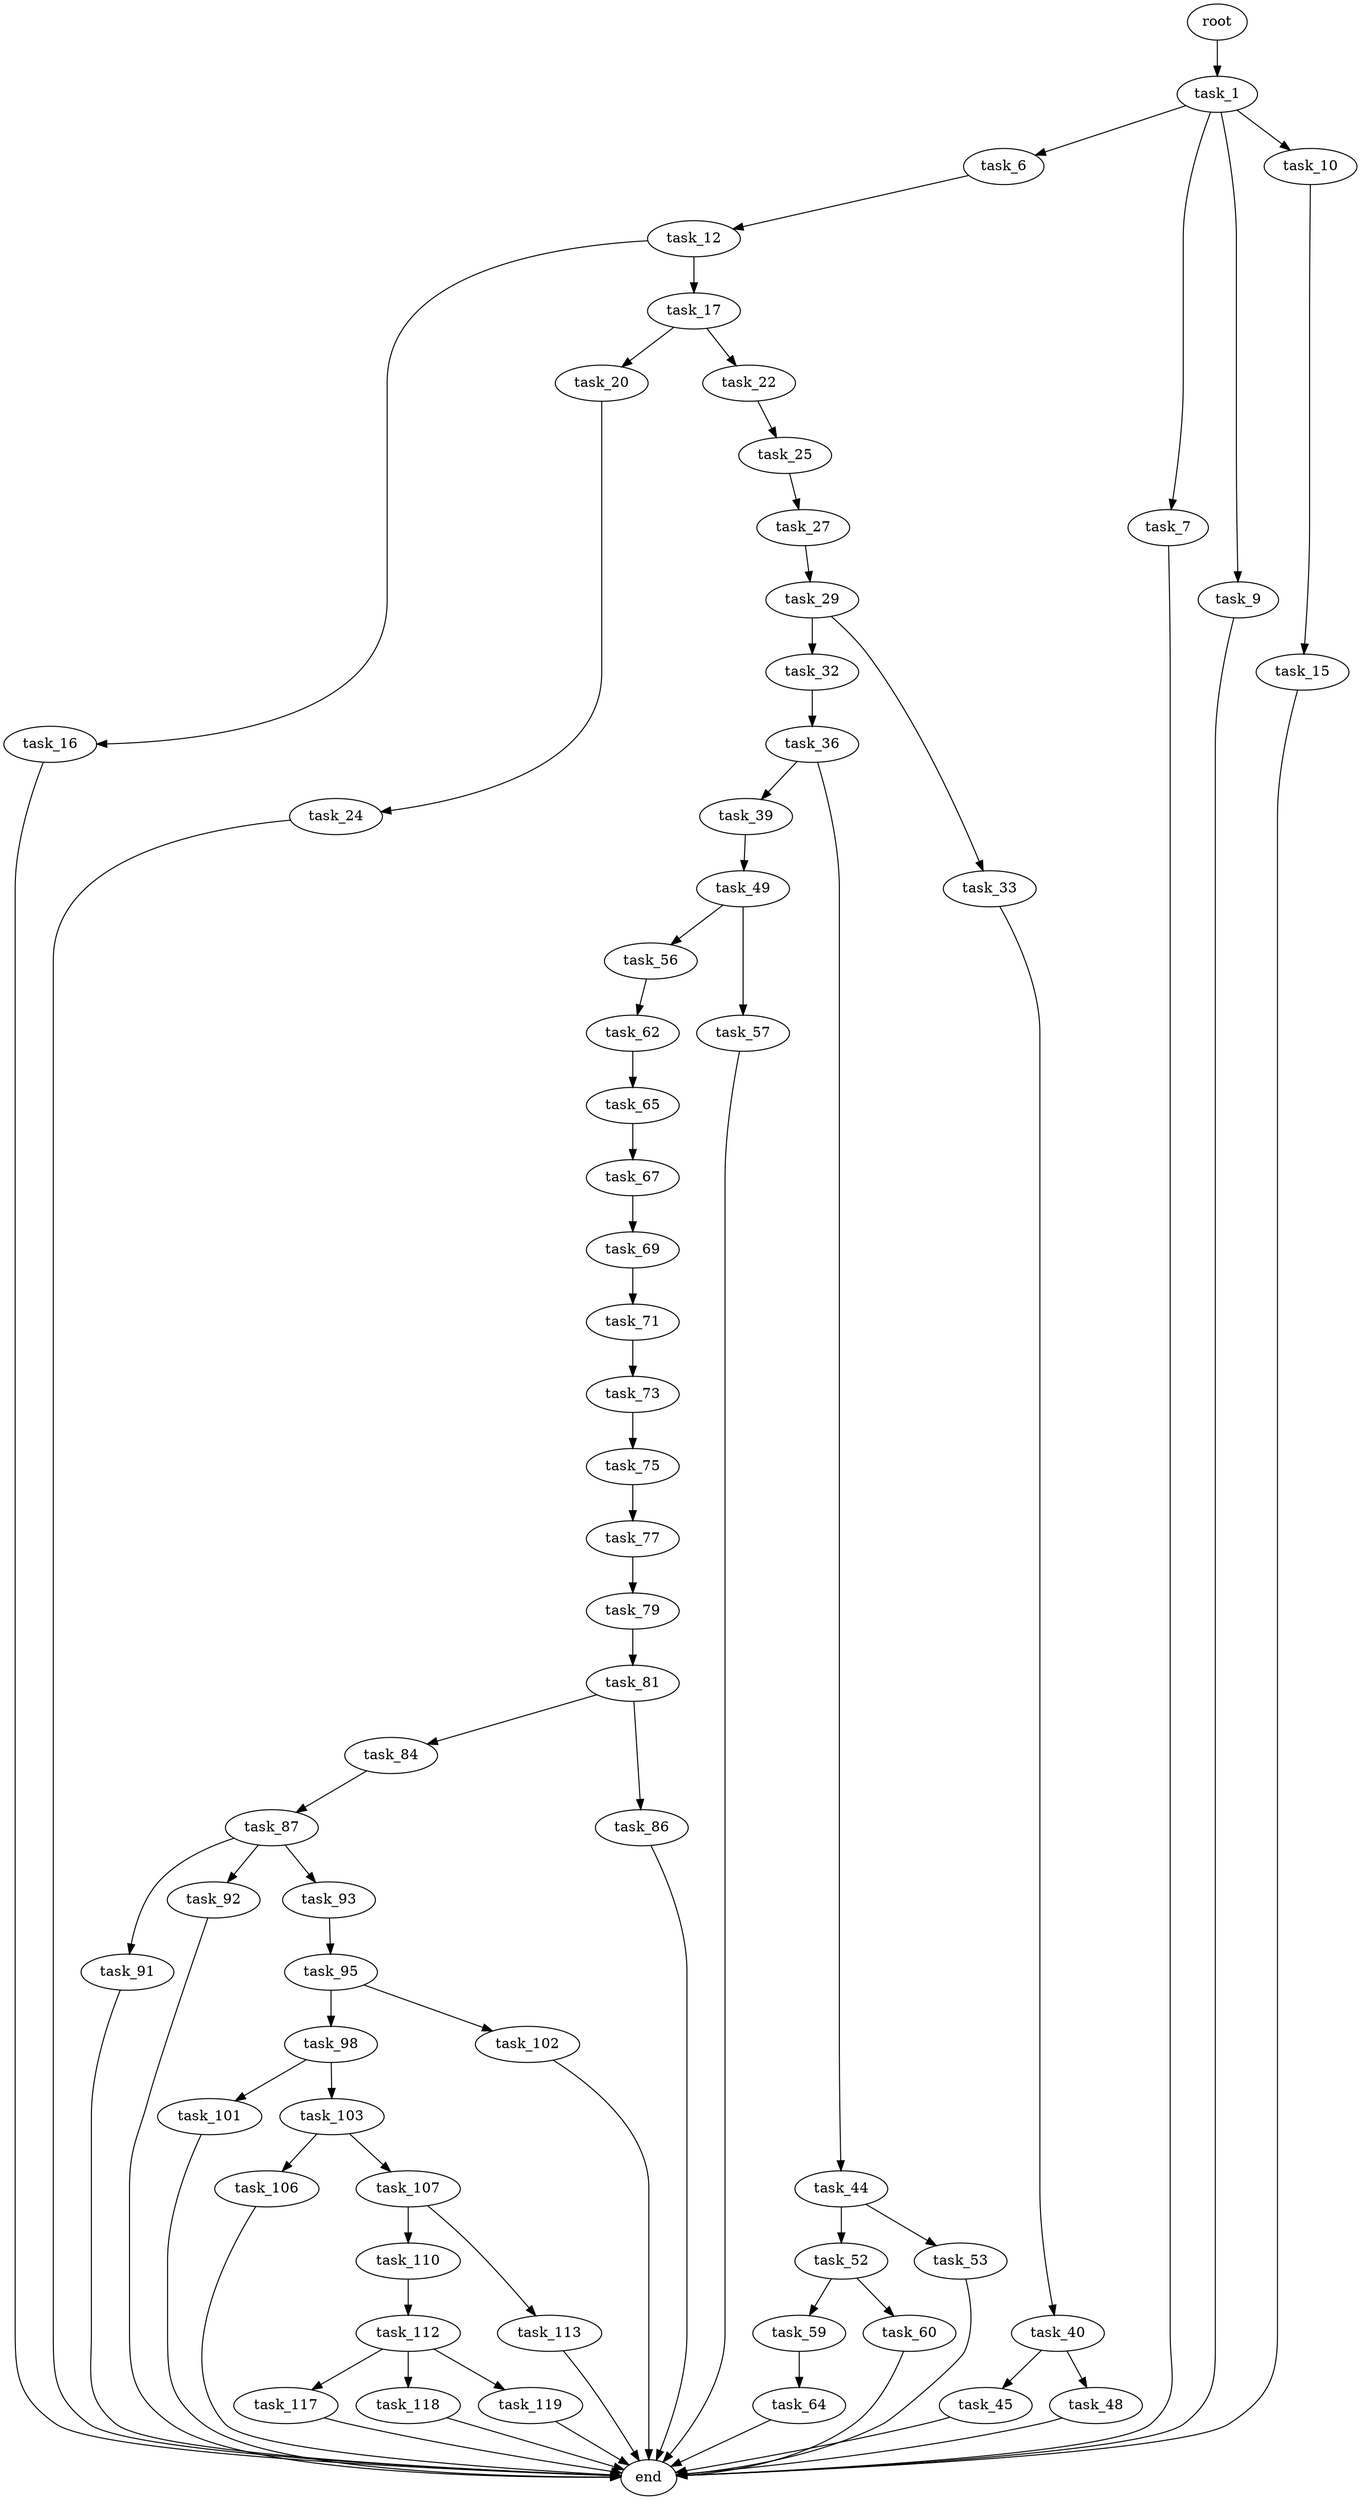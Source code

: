 digraph G {
  root [size="0.000000"];
  task_1 [size="386955973158.000000"];
  task_6 [size="25654470931.000000"];
  task_7 [size="11582176228.000000"];
  task_9 [size="148432612155.000000"];
  task_10 [size="231928233984.000000"];
  task_12 [size="31673597057.000000"];
  end [size="0.000000"];
  task_15 [size="50166376406.000000"];
  task_16 [size="549755813888.000000"];
  task_17 [size="1073741824000.000000"];
  task_20 [size="23351383869.000000"];
  task_22 [size="5896079470.000000"];
  task_24 [size="624896668.000000"];
  task_25 [size="6861694946.000000"];
  task_27 [size="75868372464.000000"];
  task_29 [size="782757789696.000000"];
  task_32 [size="21891304642.000000"];
  task_33 [size="8143611047.000000"];
  task_36 [size="560468283668.000000"];
  task_40 [size="14923020372.000000"];
  task_39 [size="249763948019.000000"];
  task_44 [size="134217728000.000000"];
  task_49 [size="129998620342.000000"];
  task_45 [size="66520544309.000000"];
  task_48 [size="13595432408.000000"];
  task_52 [size="646262308068.000000"];
  task_53 [size="40631821362.000000"];
  task_56 [size="549755813888.000000"];
  task_57 [size="18991495604.000000"];
  task_59 [size="521235141315.000000"];
  task_60 [size="15964039684.000000"];
  task_62 [size="68719476736.000000"];
  task_64 [size="2540688738.000000"];
  task_65 [size="668008893253.000000"];
  task_67 [size="549755813888.000000"];
  task_69 [size="1954626582.000000"];
  task_71 [size="198831366268.000000"];
  task_73 [size="21420876824.000000"];
  task_75 [size="5306849102.000000"];
  task_77 [size="1073741824000.000000"];
  task_79 [size="103306839688.000000"];
  task_81 [size="1073741824000.000000"];
  task_84 [size="194342942057.000000"];
  task_86 [size="1889892840.000000"];
  task_87 [size="549755813888.000000"];
  task_91 [size="592652260054.000000"];
  task_92 [size="3230225673.000000"];
  task_93 [size="29907698314.000000"];
  task_95 [size="192322747193.000000"];
  task_98 [size="266310248116.000000"];
  task_102 [size="70503414334.000000"];
  task_101 [size="231928233984.000000"];
  task_103 [size="188633307146.000000"];
  task_106 [size="8589934592.000000"];
  task_107 [size="27767497034.000000"];
  task_110 [size="7474909516.000000"];
  task_113 [size="1848062159.000000"];
  task_112 [size="231928233984.000000"];
  task_117 [size="30674554894.000000"];
  task_118 [size="97321635426.000000"];
  task_119 [size="237739597577.000000"];

  root -> task_1 [size="1.000000"];
  task_1 -> task_6 [size="301989888.000000"];
  task_1 -> task_7 [size="301989888.000000"];
  task_1 -> task_9 [size="301989888.000000"];
  task_1 -> task_10 [size="301989888.000000"];
  task_6 -> task_12 [size="679477248.000000"];
  task_7 -> end [size="1.000000"];
  task_9 -> end [size="1.000000"];
  task_10 -> task_15 [size="301989888.000000"];
  task_12 -> task_16 [size="33554432.000000"];
  task_12 -> task_17 [size="33554432.000000"];
  task_15 -> end [size="1.000000"];
  task_16 -> end [size="1.000000"];
  task_17 -> task_20 [size="838860800.000000"];
  task_17 -> task_22 [size="838860800.000000"];
  task_20 -> task_24 [size="33554432.000000"];
  task_22 -> task_25 [size="134217728.000000"];
  task_24 -> end [size="1.000000"];
  task_25 -> task_27 [size="134217728.000000"];
  task_27 -> task_29 [size="134217728.000000"];
  task_29 -> task_32 [size="679477248.000000"];
  task_29 -> task_33 [size="679477248.000000"];
  task_32 -> task_36 [size="411041792.000000"];
  task_33 -> task_40 [size="411041792.000000"];
  task_36 -> task_39 [size="411041792.000000"];
  task_36 -> task_44 [size="411041792.000000"];
  task_40 -> task_45 [size="679477248.000000"];
  task_40 -> task_48 [size="679477248.000000"];
  task_39 -> task_49 [size="411041792.000000"];
  task_44 -> task_52 [size="209715200.000000"];
  task_44 -> task_53 [size="209715200.000000"];
  task_49 -> task_56 [size="209715200.000000"];
  task_49 -> task_57 [size="209715200.000000"];
  task_45 -> end [size="1.000000"];
  task_48 -> end [size="1.000000"];
  task_52 -> task_59 [size="536870912.000000"];
  task_52 -> task_60 [size="536870912.000000"];
  task_53 -> end [size="1.000000"];
  task_56 -> task_62 [size="536870912.000000"];
  task_57 -> end [size="1.000000"];
  task_59 -> task_64 [size="679477248.000000"];
  task_60 -> end [size="1.000000"];
  task_62 -> task_65 [size="134217728.000000"];
  task_64 -> end [size="1.000000"];
  task_65 -> task_67 [size="411041792.000000"];
  task_67 -> task_69 [size="536870912.000000"];
  task_69 -> task_71 [size="33554432.000000"];
  task_71 -> task_73 [size="301989888.000000"];
  task_73 -> task_75 [size="536870912.000000"];
  task_75 -> task_77 [size="209715200.000000"];
  task_77 -> task_79 [size="838860800.000000"];
  task_79 -> task_81 [size="301989888.000000"];
  task_81 -> task_84 [size="838860800.000000"];
  task_81 -> task_86 [size="838860800.000000"];
  task_84 -> task_87 [size="301989888.000000"];
  task_86 -> end [size="1.000000"];
  task_87 -> task_91 [size="536870912.000000"];
  task_87 -> task_92 [size="536870912.000000"];
  task_87 -> task_93 [size="536870912.000000"];
  task_91 -> end [size="1.000000"];
  task_92 -> end [size="1.000000"];
  task_93 -> task_95 [size="536870912.000000"];
  task_95 -> task_98 [size="301989888.000000"];
  task_95 -> task_102 [size="301989888.000000"];
  task_98 -> task_101 [size="301989888.000000"];
  task_98 -> task_103 [size="301989888.000000"];
  task_102 -> end [size="1.000000"];
  task_101 -> end [size="1.000000"];
  task_103 -> task_106 [size="301989888.000000"];
  task_103 -> task_107 [size="301989888.000000"];
  task_106 -> end [size="1.000000"];
  task_107 -> task_110 [size="536870912.000000"];
  task_107 -> task_113 [size="536870912.000000"];
  task_110 -> task_112 [size="209715200.000000"];
  task_113 -> end [size="1.000000"];
  task_112 -> task_117 [size="301989888.000000"];
  task_112 -> task_118 [size="301989888.000000"];
  task_112 -> task_119 [size="301989888.000000"];
  task_117 -> end [size="1.000000"];
  task_118 -> end [size="1.000000"];
  task_119 -> end [size="1.000000"];
}
